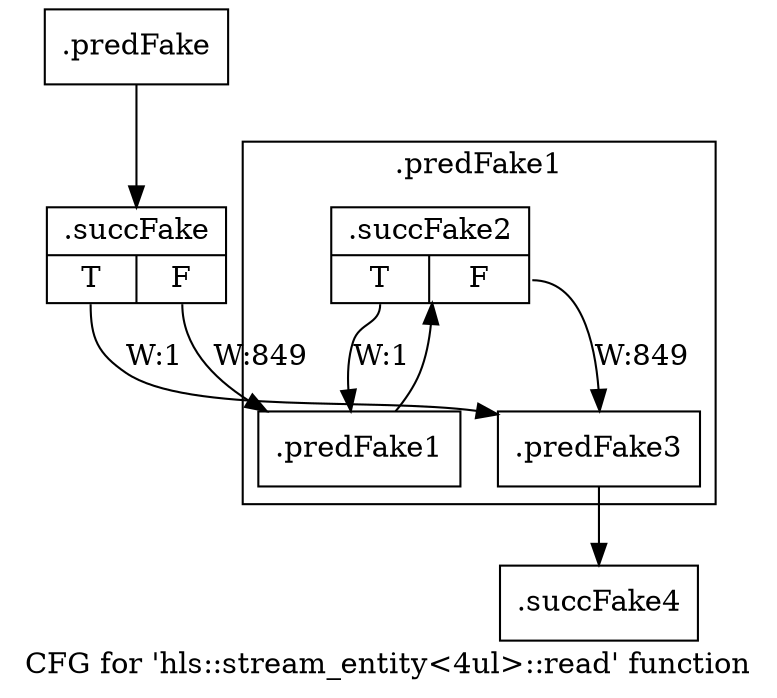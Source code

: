 digraph "CFG for 'hls::stream_entity\<4ul\>::read' function" {
	label="CFG for 'hls::stream_entity\<4ul\>::read' function";

	Node0x5a61730 [shape=record,filename="",linenumber="",label="{.predFake}"];
	Node0x5a61730 -> Node0x60ede60[ callList="" memoryops="" filename="/mnt/xilinx/Vitis_HLS/2021.2/include/hls_stream_thread_unsafe.h" execusionnum="848"];
	Node0x60ede60 [shape=record,filename="/mnt/xilinx/Vitis_HLS/2021.2/include/hls_stream_thread_unsafe.h",linenumber="116",label="{.succFake|{<s0>T|<s1>F}}"];
	Node0x60ede60:s0 -> Node0x5a62390[label="W:1" callList="" memoryops="" filename="/mnt/xilinx/Vitis_HLS/2021.2/include/hls_stream_thread_unsafe.h" execusionnum="0"];
	Node0x60ede60:s1 -> Node0x5a622a0[label="W:849" callList="" memoryops="" filename="/mnt/xilinx/Vitis_HLS/2021.2/include/hls_stream_thread_unsafe.h" execusionnum="848"];
	Node0x5a62390 [shape=record,filename="/mnt/xilinx/Vitis_HLS/2021.2/include/hls_stream_thread_unsafe.h",linenumber="142",label="{.predFake3}"];
	Node0x5a62390 -> Node0x60f0f30[ callList="" memoryops="" filename="/mnt/xilinx/Vitis_HLS/2021.2/include/hls_stream_thread_unsafe.h" execusionnum="848"];
	Node0x60f0f30 [shape=record,filename="/mnt/xilinx/Vitis_HLS/2021.2/include/hls_stream_thread_unsafe.h",linenumber="142",label="{.succFake4}"];
subgraph cluster_0 {
	label=".predFake1";
	tripcount="0";
	invocationtime="849";

	Node0x5a622a0 [shape=record,filename="/mnt/xilinx/Vitis_HLS/2021.2/include/hls_stream_thread_unsafe.h",linenumber="121",label="{.predFake1}"];
	Node0x5a622a0 -> Node0x60f0d70[ callList="" memoryops="" filename="/mnt/xilinx/Vitis_HLS/2021.2/include/hls_stream_thread_unsafe.h" execusionnum="848"];
	Node0x60f0d70 [shape=record,filename="/mnt/xilinx/Vitis_HLS/2021.2/include/hls_stream_thread_unsafe.h",linenumber="121",label="{.succFake2|{<s0>T|<s1>F}}"];
	Node0x60f0d70:s0 -> Node0x5a622a0[label="W:1" callList="" memoryops="" filename="/mnt/xilinx/Vitis_HLS/2021.2/include/hls_stream_thread_unsafe.h" execusionnum="0"];
	Node0x60f0d70:s1 -> Node0x5a62390[label="W:849" callList="" memoryops="" filename="/mnt/xilinx/Vitis_HLS/2021.2/include/hls_stream_thread_unsafe.h" execusionnum="848"];
}
}
